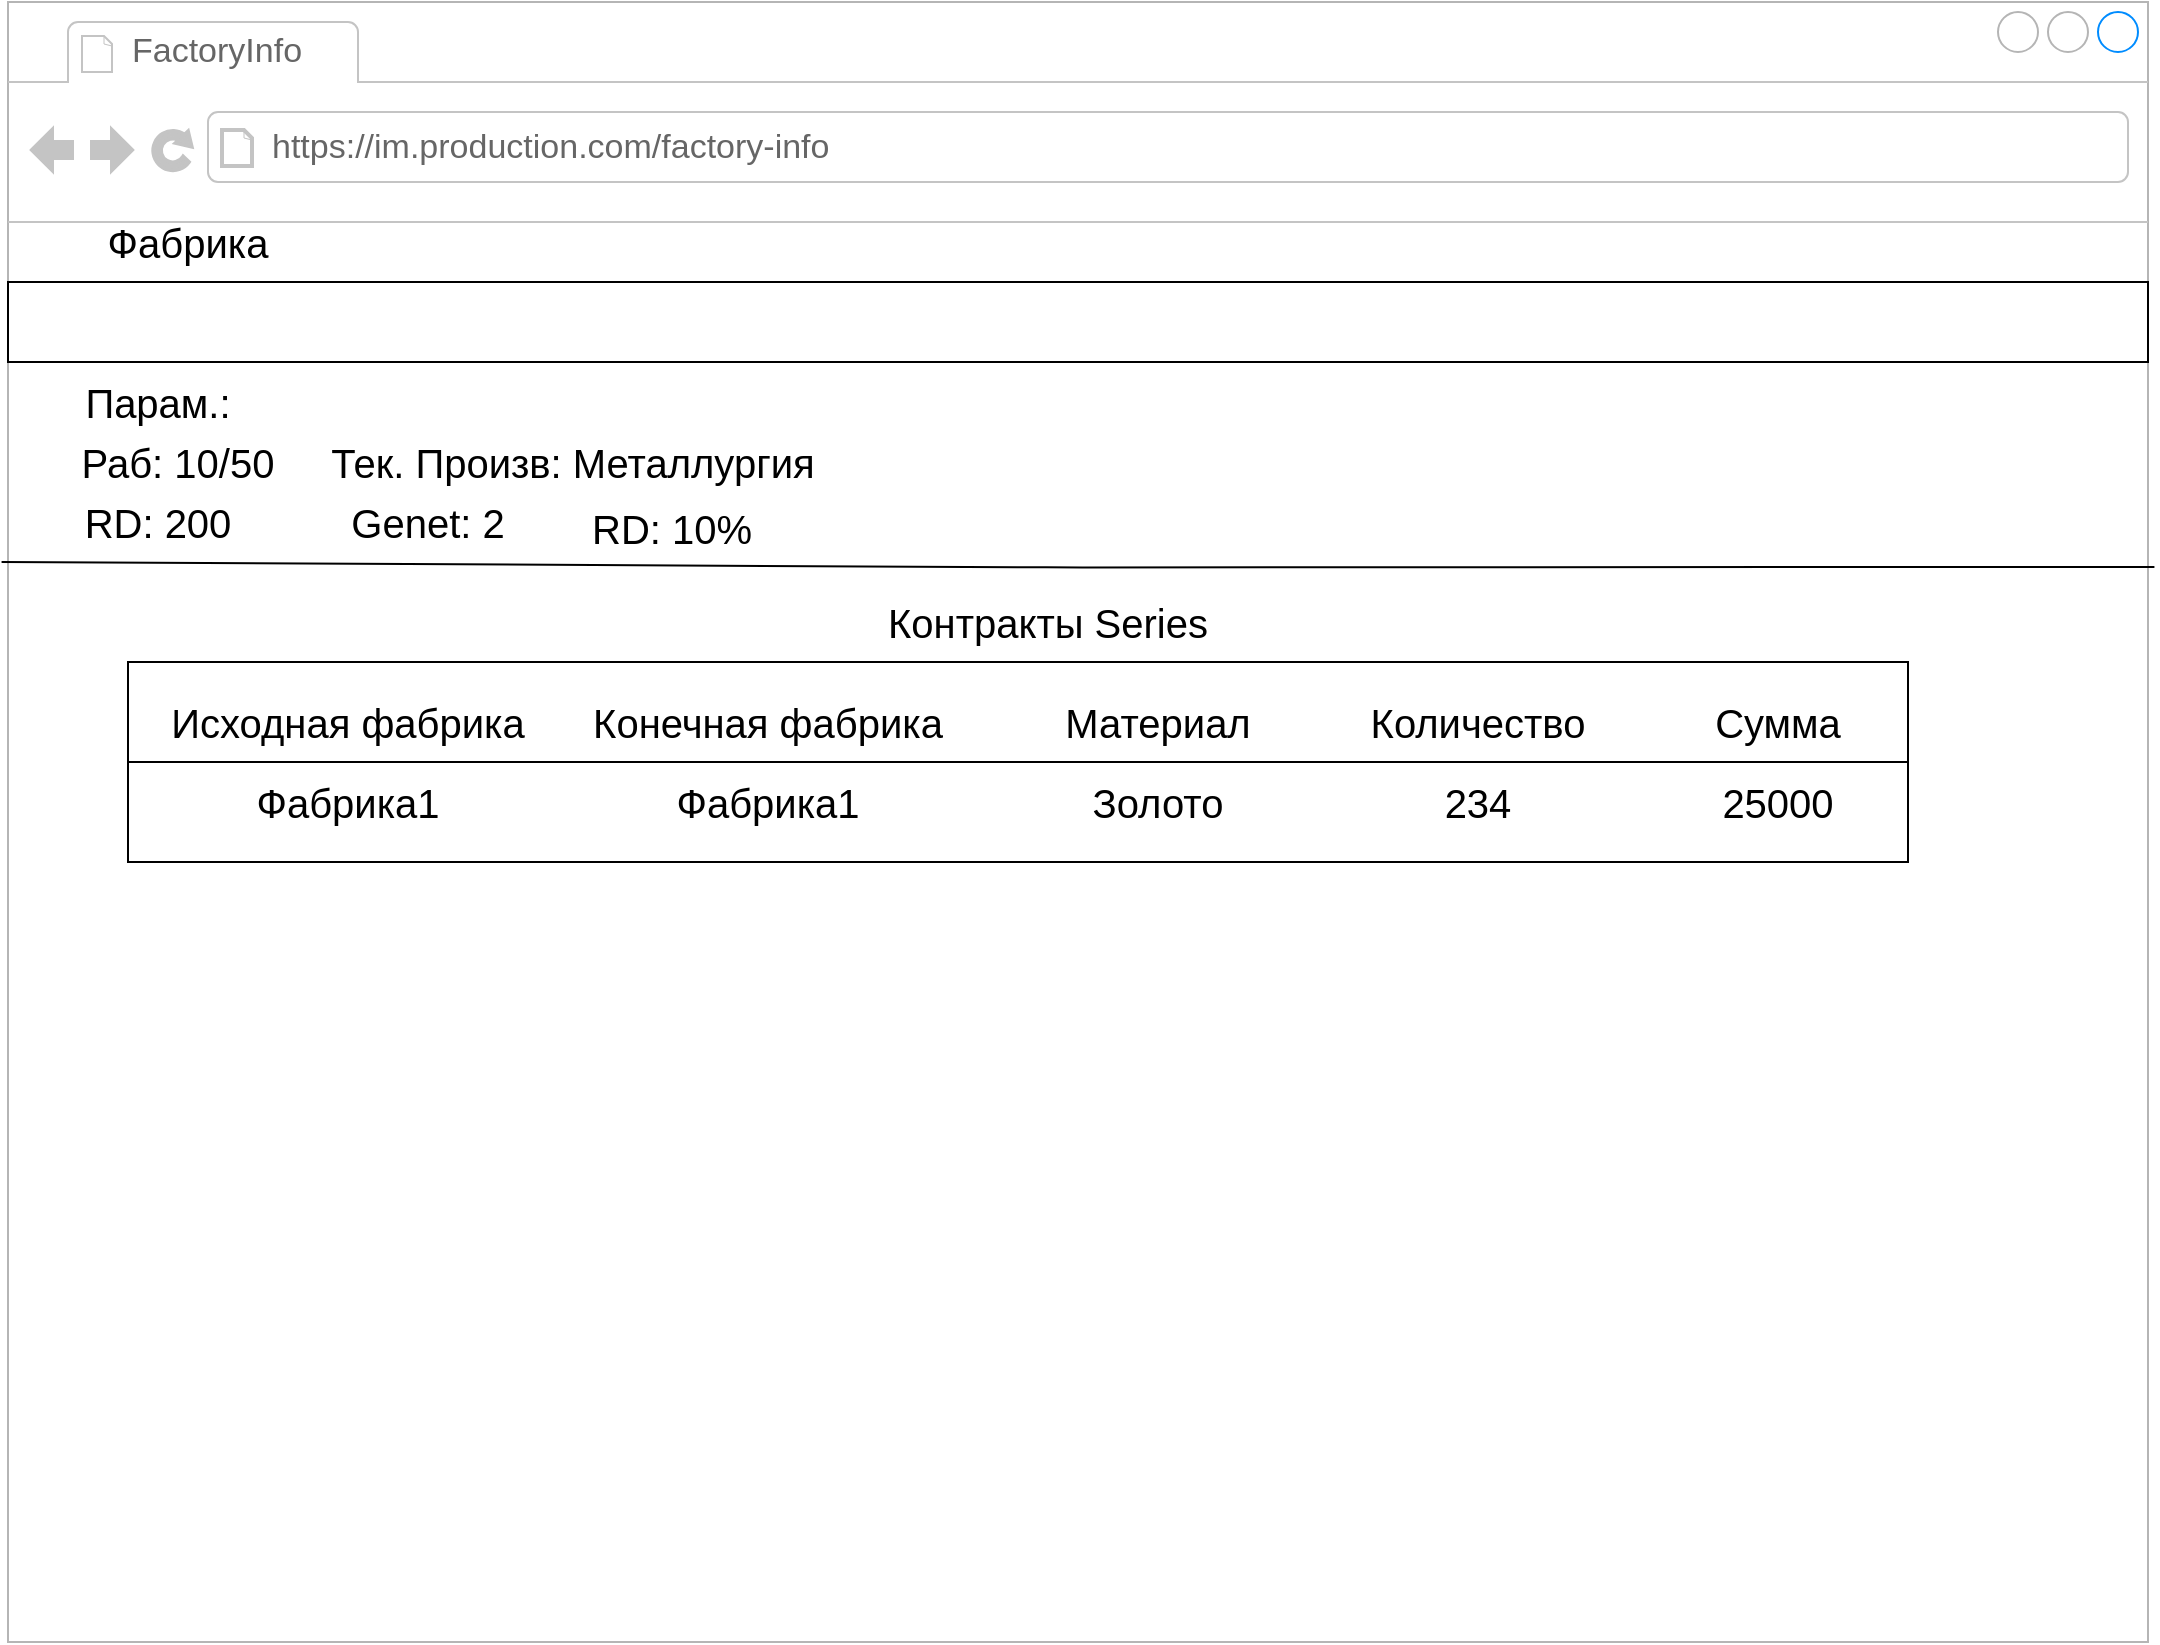 <mxfile version="12.7.9" type="github"><diagram name="Page-1" id="2cc2dc42-3aac-f2a9-1cec-7a8b7cbee084"><mxGraphModel dx="1422" dy="884" grid="1" gridSize="10" guides="1" tooltips="1" connect="1" arrows="1" fold="1" page="1" pageScale="1" pageWidth="1100" pageHeight="850" background="#ffffff" math="0" shadow="0"><root><mxCell id="0"/><mxCell id="1" parent="0"/><mxCell id="7026571954dc6520-1" value="" style="strokeWidth=1;shadow=0;dashed=0;align=center;html=1;shape=mxgraph.mockup.containers.browserWindow;rSize=0;strokeColor=#B5B5B5;mainText=,;recursiveResize=0;rounded=0;labelBackgroundColor=none;fontFamily=Verdana;fontSize=12" parent="1" vertex="1"><mxGeometry x="30" y="20" width="1070" height="820" as="geometry"/></mxCell><mxCell id="7026571954dc6520-2" value="FactoryInfo" style="strokeWidth=1;shadow=0;dashed=0;align=center;html=1;shape=mxgraph.mockup.containers.anchor;fontSize=17;fontColor=#666666;align=left;" parent="7026571954dc6520-1" vertex="1"><mxGeometry x="60" y="12" width="110" height="26" as="geometry"/></mxCell><mxCell id="7026571954dc6520-3" value="https://im.production.com/factory-info" style="strokeWidth=1;shadow=0;dashed=0;align=center;html=1;shape=mxgraph.mockup.containers.anchor;rSize=0;fontSize=17;fontColor=#666666;align=left;" parent="7026571954dc6520-1" vertex="1"><mxGeometry x="130" y="60" width="630" height="26" as="geometry"/></mxCell><mxCell id="WtydSrGsg_axmq4Q-5JY-1" value="" style="rounded=0;whiteSpace=wrap;html=1;" parent="7026571954dc6520-1" vertex="1"><mxGeometry y="140" width="1070" height="40" as="geometry"/></mxCell><mxCell id="WtydSrGsg_axmq4Q-5JY-3" value="&lt;span style=&quot;font-size: 20px&quot;&gt;Фабрика&lt;/span&gt;" style="text;html=1;strokeColor=none;fillColor=none;align=center;verticalAlign=middle;whiteSpace=wrap;rounded=0;" parent="7026571954dc6520-1" vertex="1"><mxGeometry y="110" width="180" height="20" as="geometry"/></mxCell><mxCell id="EfVRqpv7y4fn_dRbOTZw-2" value="&lt;font style=&quot;font-size: 20px&quot;&gt;Раб: 10/50&lt;/font&gt;" style="text;html=1;strokeColor=none;fillColor=none;align=center;verticalAlign=middle;whiteSpace=wrap;rounded=0;" parent="7026571954dc6520-1" vertex="1"><mxGeometry x="30" y="220" width="110" height="20" as="geometry"/></mxCell><mxCell id="EfVRqpv7y4fn_dRbOTZw-3" value="&lt;font style=&quot;font-size: 20px&quot;&gt;RD: 200&lt;/font&gt;" style="text;html=1;strokeColor=none;fillColor=none;align=center;verticalAlign=middle;whiteSpace=wrap;rounded=0;" parent="7026571954dc6520-1" vertex="1"><mxGeometry x="20" y="250" width="110" height="20" as="geometry"/></mxCell><mxCell id="EfVRqpv7y4fn_dRbOTZw-4" value="&lt;font style=&quot;font-size: 20px&quot;&gt;Тек. Произв: Металлургия&lt;/font&gt;" style="text;html=1;strokeColor=none;fillColor=none;align=center;verticalAlign=middle;whiteSpace=wrap;rounded=0;" parent="7026571954dc6520-1" vertex="1"><mxGeometry x="160" y="220" width="245" height="20" as="geometry"/></mxCell><mxCell id="EfVRqpv7y4fn_dRbOTZw-7" value="&lt;font style=&quot;font-size: 20px&quot;&gt;Genet: 2&lt;/font&gt;" style="text;html=1;strokeColor=none;fillColor=none;align=center;verticalAlign=middle;whiteSpace=wrap;rounded=0;" parent="7026571954dc6520-1" vertex="1"><mxGeometry x="145" y="250" width="130" height="20" as="geometry"/></mxCell><mxCell id="EfVRqpv7y4fn_dRbOTZw-10" value="&lt;font style=&quot;font-size: 20px&quot;&gt;Парам.:&lt;/font&gt;" style="text;html=1;strokeColor=none;fillColor=none;align=center;verticalAlign=middle;whiteSpace=wrap;rounded=0;" parent="7026571954dc6520-1" vertex="1"><mxGeometry x="20" y="190" width="110" height="20" as="geometry"/></mxCell><mxCell id="C7NyVgdnRtXOJ5BUXThz-195" value="" style="endArrow=none;html=1;strokeColor=#000000;strokeWidth=1;entryX=1.004;entryY=0.307;entryDx=0;entryDy=0;entryPerimeter=0;exitX=-0.002;exitY=0.304;exitDx=0;exitDy=0;exitPerimeter=0;" parent="7026571954dc6520-1" edge="1"><mxGeometry width="50" height="50" relative="1" as="geometry"><mxPoint x="-3.21" y="280" as="sourcePoint"/><mxPoint x="1073.21" y="282.46" as="targetPoint"/><Array as="points"><mxPoint x="528.93" y="282.72"/></Array></mxGeometry></mxCell><mxCell id="EfVRqpv7y4fn_dRbOTZw-12" value="&lt;span style=&quot;font-size: 20px&quot;&gt;Контракты Series&lt;/span&gt;" style="text;html=1;strokeColor=none;fillColor=none;align=center;verticalAlign=middle;whiteSpace=wrap;rounded=0;" parent="7026571954dc6520-1" vertex="1"><mxGeometry x="430" y="300" width="180" height="20" as="geometry"/></mxCell><mxCell id="EfVRqpv7y4fn_dRbOTZw-14" value="&lt;span style=&quot;font-size: 20px&quot;&gt;Исходная фабрика&lt;/span&gt;" style="text;html=1;strokeColor=none;fillColor=none;align=center;verticalAlign=middle;whiteSpace=wrap;rounded=0;" parent="7026571954dc6520-1" vertex="1"><mxGeometry x="80" y="350" width="180" height="20" as="geometry"/></mxCell><mxCell id="EfVRqpv7y4fn_dRbOTZw-15" value="&lt;span style=&quot;font-size: 20px&quot;&gt;Конечная фабрика&lt;/span&gt;" style="text;html=1;strokeColor=none;fillColor=none;align=center;verticalAlign=middle;whiteSpace=wrap;rounded=0;" parent="7026571954dc6520-1" vertex="1"><mxGeometry x="290" y="350" width="180" height="20" as="geometry"/></mxCell><mxCell id="EfVRqpv7y4fn_dRbOTZw-16" value="&lt;span style=&quot;font-size: 20px&quot;&gt;Материал&lt;/span&gt;" style="text;html=1;strokeColor=none;fillColor=none;align=center;verticalAlign=middle;whiteSpace=wrap;rounded=0;" parent="7026571954dc6520-1" vertex="1"><mxGeometry x="510" y="350" width="130" height="20" as="geometry"/></mxCell><mxCell id="EfVRqpv7y4fn_dRbOTZw-17" value="&lt;span style=&quot;font-size: 20px&quot;&gt;Количество&lt;/span&gt;" style="text;html=1;strokeColor=none;fillColor=none;align=center;verticalAlign=middle;whiteSpace=wrap;rounded=0;" parent="7026571954dc6520-1" vertex="1"><mxGeometry x="670" y="350" width="130" height="20" as="geometry"/></mxCell><mxCell id="EfVRqpv7y4fn_dRbOTZw-18" value="&lt;span style=&quot;font-size: 20px&quot;&gt;Сумма&lt;/span&gt;" style="text;html=1;strokeColor=none;fillColor=none;align=center;verticalAlign=middle;whiteSpace=wrap;rounded=0;" parent="7026571954dc6520-1" vertex="1"><mxGeometry x="830" y="350" width="110" height="20" as="geometry"/></mxCell><mxCell id="EfVRqpv7y4fn_dRbOTZw-20" value="&lt;span style=&quot;font-size: 20px&quot;&gt;Фабрика1&lt;/span&gt;" style="text;html=1;strokeColor=none;fillColor=none;align=center;verticalAlign=middle;whiteSpace=wrap;rounded=0;" parent="7026571954dc6520-1" vertex="1"><mxGeometry x="80" y="390" width="180" height="20" as="geometry"/></mxCell><mxCell id="EfVRqpv7y4fn_dRbOTZw-21" value="&lt;span style=&quot;font-size: 20px&quot;&gt;Фабрика1&lt;/span&gt;" style="text;html=1;strokeColor=none;fillColor=none;align=center;verticalAlign=middle;whiteSpace=wrap;rounded=0;" parent="7026571954dc6520-1" vertex="1"><mxGeometry x="290" y="390" width="180" height="20" as="geometry"/></mxCell><mxCell id="EfVRqpv7y4fn_dRbOTZw-22" value="&lt;span style=&quot;font-size: 20px&quot;&gt;Золото&lt;/span&gt;" style="text;html=1;strokeColor=none;fillColor=none;align=center;verticalAlign=middle;whiteSpace=wrap;rounded=0;" parent="7026571954dc6520-1" vertex="1"><mxGeometry x="510" y="390" width="130" height="20" as="geometry"/></mxCell><mxCell id="EfVRqpv7y4fn_dRbOTZw-23" value="&lt;span style=&quot;font-size: 20px&quot;&gt;234&lt;/span&gt;" style="text;html=1;strokeColor=none;fillColor=none;align=center;verticalAlign=middle;whiteSpace=wrap;rounded=0;" parent="7026571954dc6520-1" vertex="1"><mxGeometry x="670" y="390" width="130" height="20" as="geometry"/></mxCell><mxCell id="EfVRqpv7y4fn_dRbOTZw-24" value="&lt;span style=&quot;font-size: 20px&quot;&gt;25000&lt;/span&gt;" style="text;html=1;strokeColor=none;fillColor=none;align=center;verticalAlign=middle;whiteSpace=wrap;rounded=0;" parent="7026571954dc6520-1" vertex="1"><mxGeometry x="830" y="390" width="110" height="20" as="geometry"/></mxCell><mxCell id="EfVRqpv7y4fn_dRbOTZw-25" value="" style="rounded=0;whiteSpace=wrap;html=1;fillColor=none;" parent="7026571954dc6520-1" vertex="1"><mxGeometry x="60" y="330" width="890" height="100" as="geometry"/></mxCell><mxCell id="EfVRqpv7y4fn_dRbOTZw-26" value="" style="endArrow=none;html=1;exitX=0;exitY=0.5;exitDx=0;exitDy=0;entryX=1;entryY=0.5;entryDx=0;entryDy=0;" parent="7026571954dc6520-1" source="EfVRqpv7y4fn_dRbOTZw-25" target="EfVRqpv7y4fn_dRbOTZw-25" edge="1"><mxGeometry width="50" height="50" relative="1" as="geometry"><mxPoint x="440" y="460" as="sourcePoint"/><mxPoint x="490" y="410" as="targetPoint"/></mxGeometry></mxCell><mxCell id="EfVRqpv7y4fn_dRbOTZw-27" value="&lt;font style=&quot;font-size: 20px&quot;&gt;RD: 10%&lt;/font&gt;" style="text;html=1;" parent="7026571954dc6520-1" vertex="1"><mxGeometry x="290" y="245" width="90" height="30" as="geometry"/></mxCell></root></mxGraphModel></diagram></mxfile>